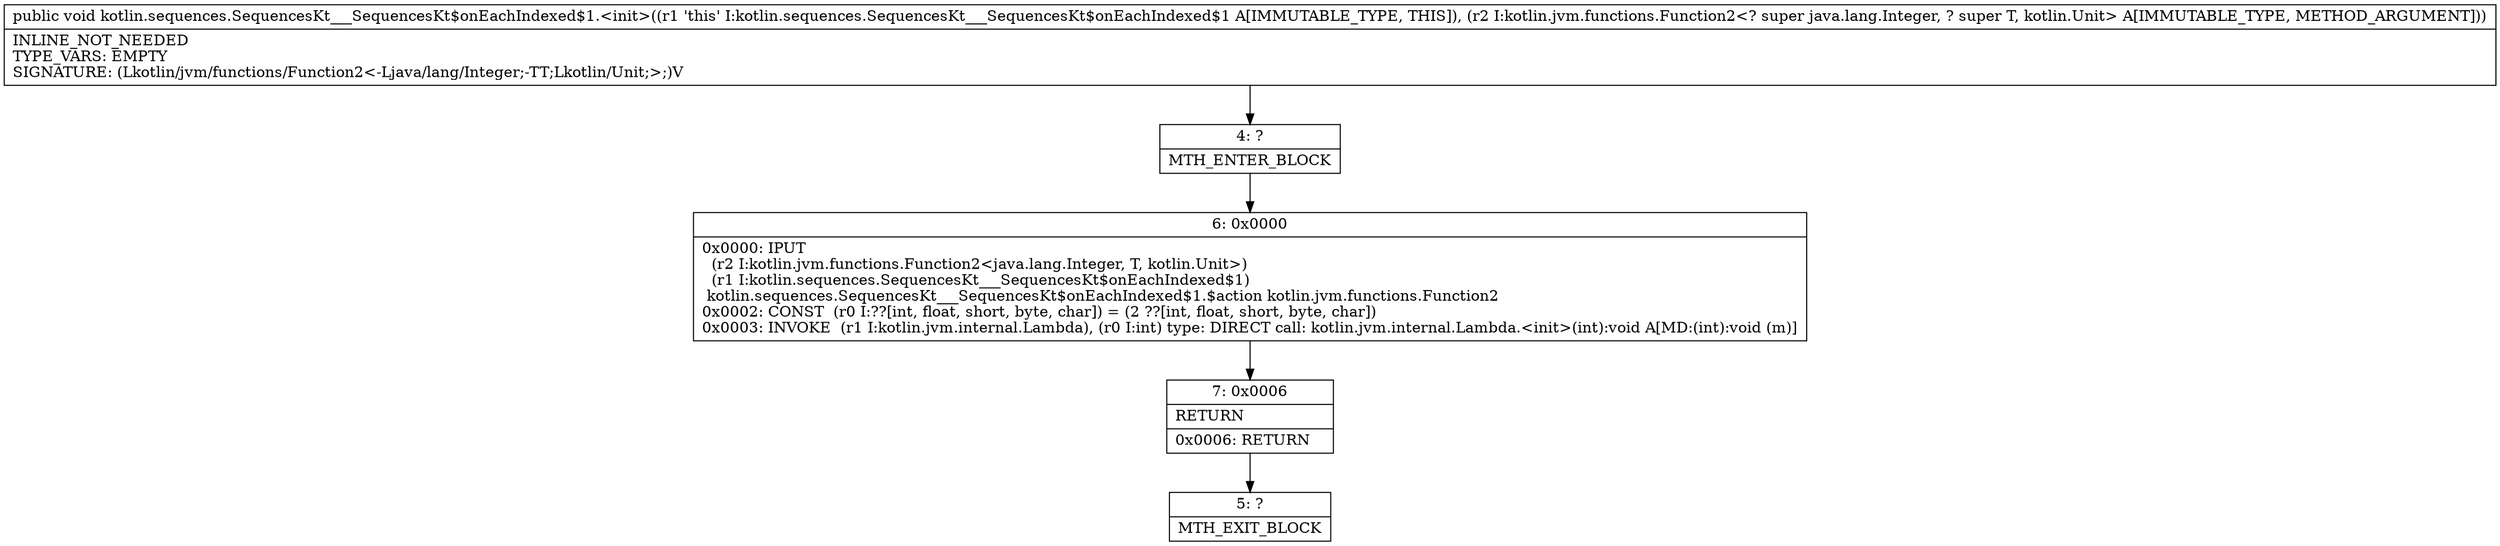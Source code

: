 digraph "CFG forkotlin.sequences.SequencesKt___SequencesKt$onEachIndexed$1.\<init\>(Lkotlin\/jvm\/functions\/Function2;)V" {
Node_4 [shape=record,label="{4\:\ ?|MTH_ENTER_BLOCK\l}"];
Node_6 [shape=record,label="{6\:\ 0x0000|0x0000: IPUT  \l  (r2 I:kotlin.jvm.functions.Function2\<java.lang.Integer, T, kotlin.Unit\>)\l  (r1 I:kotlin.sequences.SequencesKt___SequencesKt$onEachIndexed$1)\l kotlin.sequences.SequencesKt___SequencesKt$onEachIndexed$1.$action kotlin.jvm.functions.Function2 \l0x0002: CONST  (r0 I:??[int, float, short, byte, char]) = (2 ??[int, float, short, byte, char]) \l0x0003: INVOKE  (r1 I:kotlin.jvm.internal.Lambda), (r0 I:int) type: DIRECT call: kotlin.jvm.internal.Lambda.\<init\>(int):void A[MD:(int):void (m)]\l}"];
Node_7 [shape=record,label="{7\:\ 0x0006|RETURN\l|0x0006: RETURN   \l}"];
Node_5 [shape=record,label="{5\:\ ?|MTH_EXIT_BLOCK\l}"];
MethodNode[shape=record,label="{public void kotlin.sequences.SequencesKt___SequencesKt$onEachIndexed$1.\<init\>((r1 'this' I:kotlin.sequences.SequencesKt___SequencesKt$onEachIndexed$1 A[IMMUTABLE_TYPE, THIS]), (r2 I:kotlin.jvm.functions.Function2\<? super java.lang.Integer, ? super T, kotlin.Unit\> A[IMMUTABLE_TYPE, METHOD_ARGUMENT]))  | INLINE_NOT_NEEDED\lTYPE_VARS: EMPTY\lSIGNATURE: (Lkotlin\/jvm\/functions\/Function2\<\-Ljava\/lang\/Integer;\-TT;Lkotlin\/Unit;\>;)V\l}"];
MethodNode -> Node_4;Node_4 -> Node_6;
Node_6 -> Node_7;
Node_7 -> Node_5;
}

